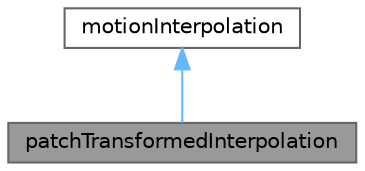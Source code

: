 digraph "patchTransformedInterpolation"
{
 // LATEX_PDF_SIZE
  bgcolor="transparent";
  edge [fontname=Helvetica,fontsize=10,labelfontname=Helvetica,labelfontsize=10];
  node [fontname=Helvetica,fontsize=10,shape=box,height=0.2,width=0.4];
  Node1 [id="Node000001",label="patchTransformedInterpolation",height=0.2,width=0.4,color="gray40", fillcolor="grey60", style="filled", fontcolor="black",tooltip="Interpolation of cell-based displacements to the points with additional correction of patch-adjacent ..."];
  Node2 -> Node1 [id="edge1_Node000001_Node000002",dir="back",color="steelblue1",style="solid",tooltip=" "];
  Node2 [id="Node000002",label="motionInterpolation",height=0.2,width=0.4,color="gray40", fillcolor="white", style="filled",URL="$classFoam_1_1motionInterpolation.html",tooltip="Base class for interpolation of cell displacement fields, generated by fvMotionSolvers,..."];
}
